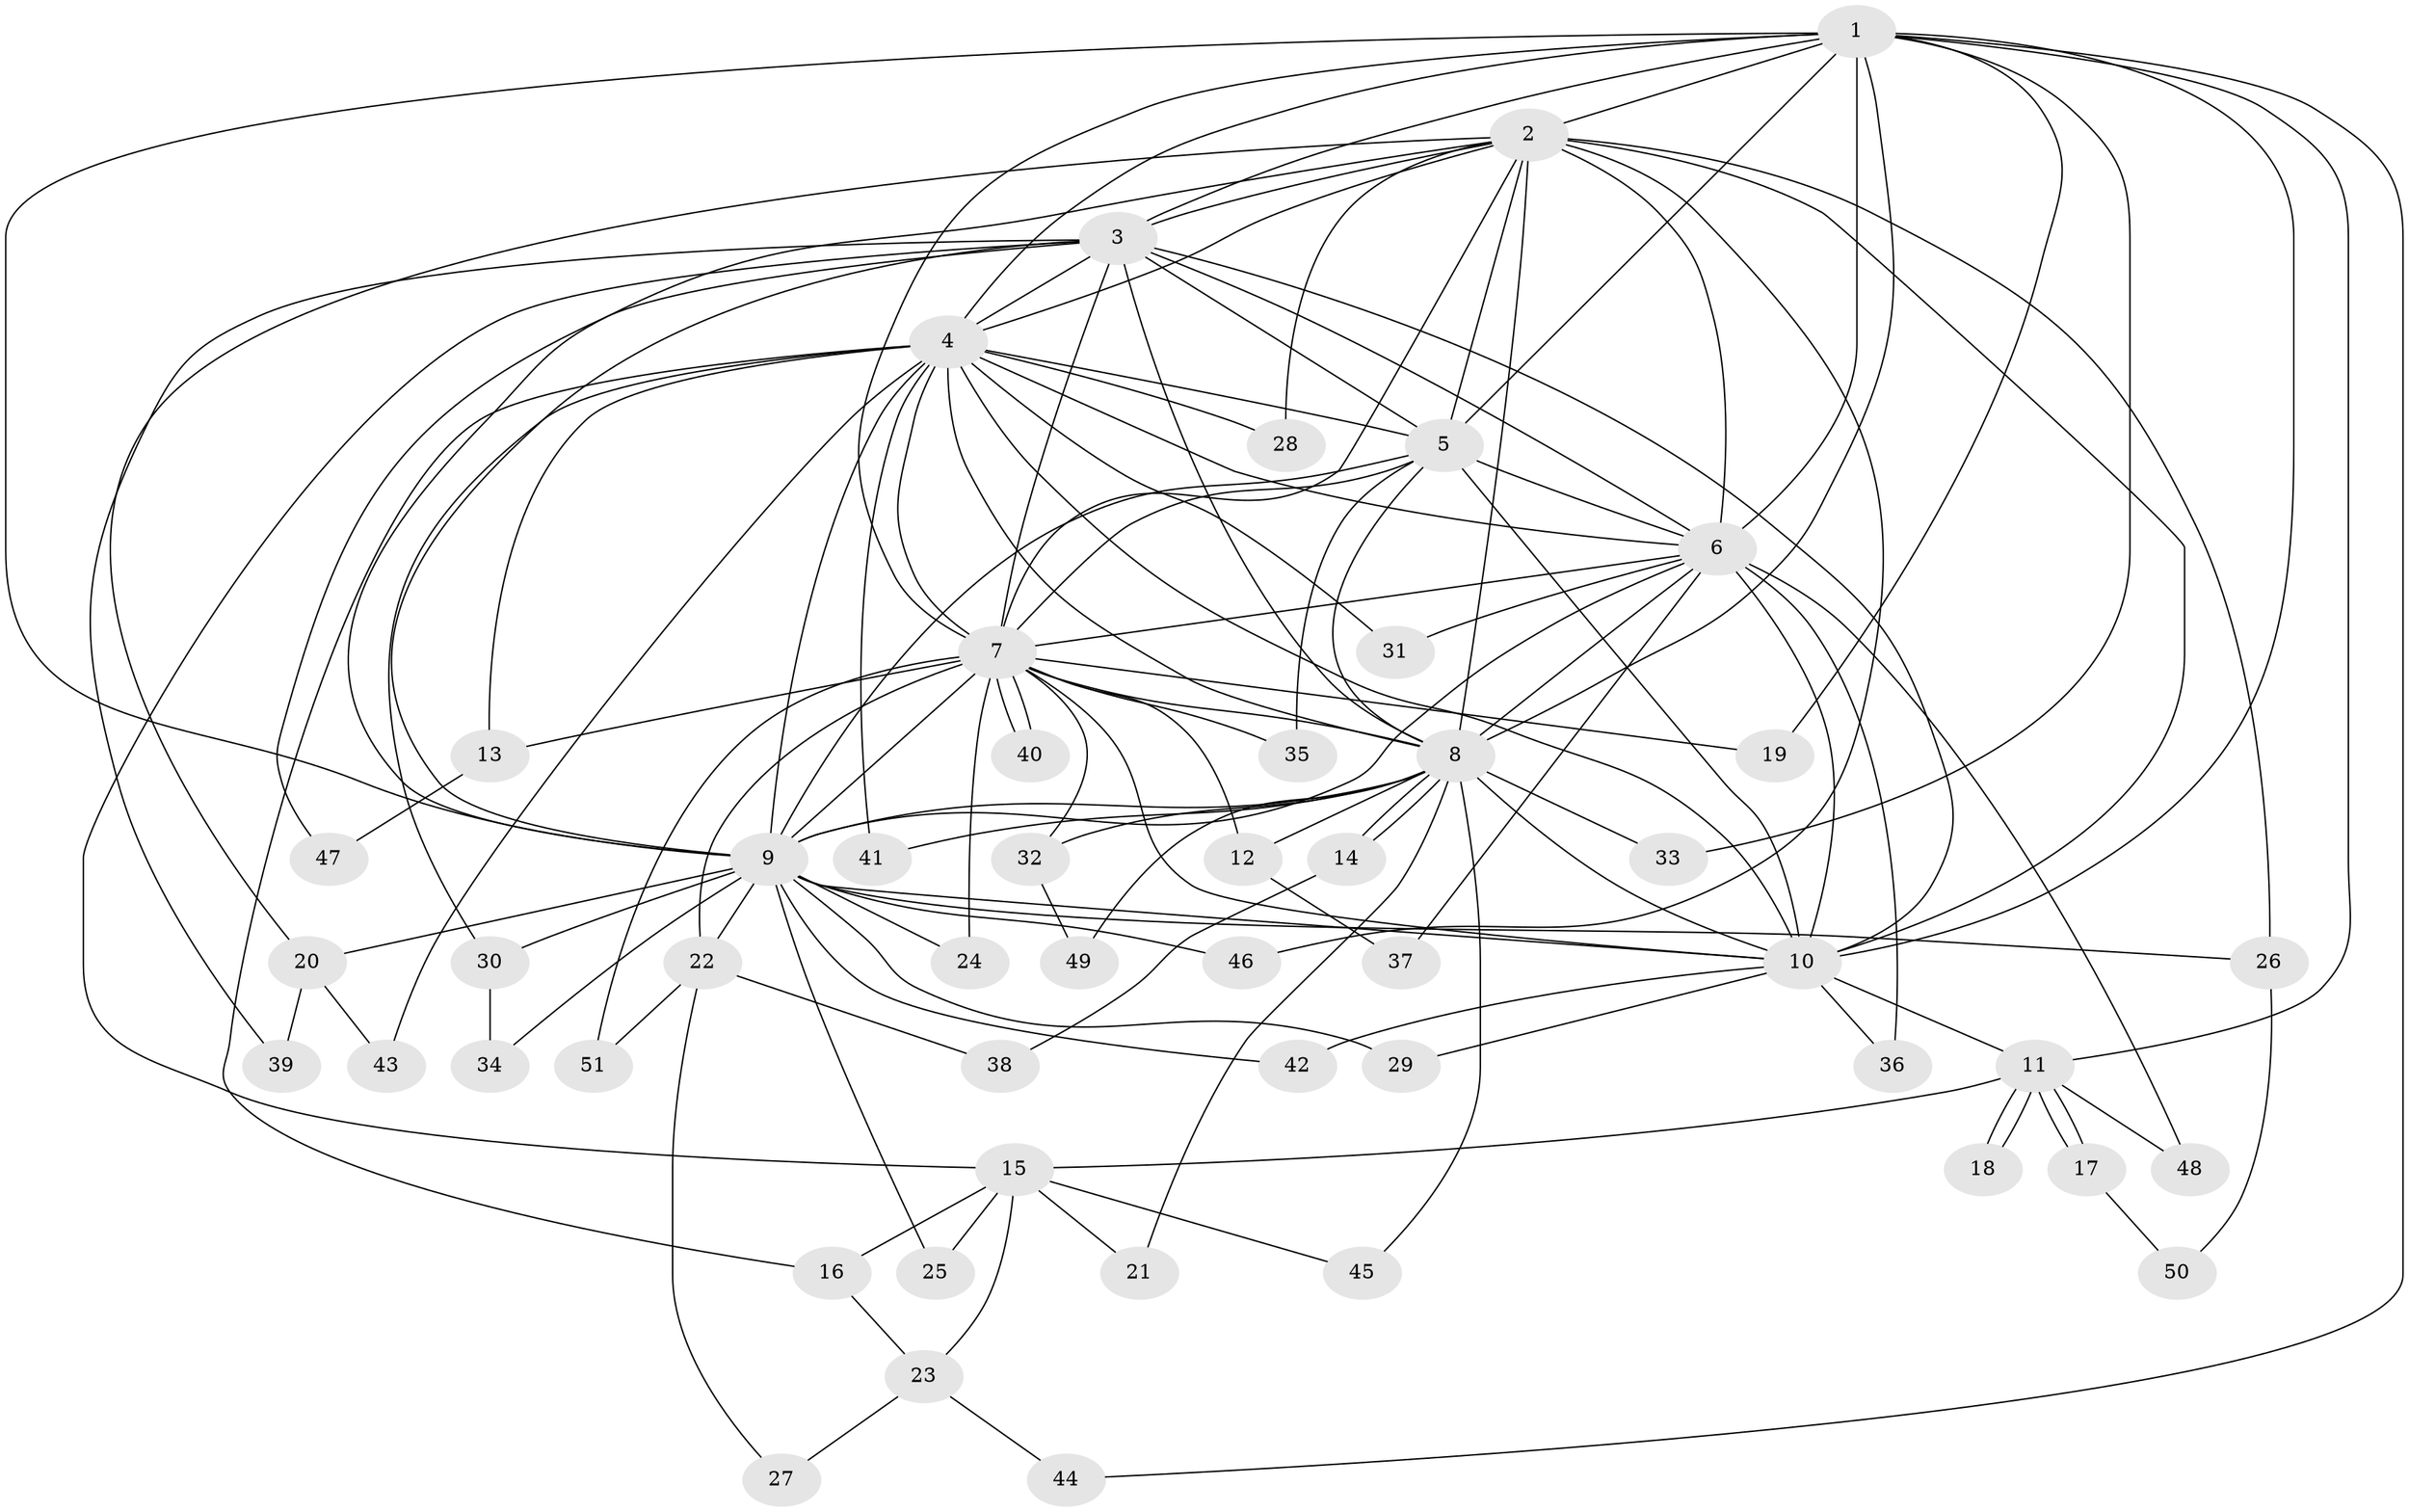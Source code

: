 // coarse degree distribution, {2: 0.38095238095238093, 6: 0.047619047619047616, 8: 0.047619047619047616, 10: 0.09523809523809523, 11: 0.047619047619047616, 7: 0.047619047619047616, 3: 0.14285714285714285, 1: 0.047619047619047616, 12: 0.047619047619047616, 4: 0.09523809523809523}
// Generated by graph-tools (version 1.1) at 2025/36/03/04/25 23:36:25]
// undirected, 51 vertices, 127 edges
graph export_dot {
  node [color=gray90,style=filled];
  1;
  2;
  3;
  4;
  5;
  6;
  7;
  8;
  9;
  10;
  11;
  12;
  13;
  14;
  15;
  16;
  17;
  18;
  19;
  20;
  21;
  22;
  23;
  24;
  25;
  26;
  27;
  28;
  29;
  30;
  31;
  32;
  33;
  34;
  35;
  36;
  37;
  38;
  39;
  40;
  41;
  42;
  43;
  44;
  45;
  46;
  47;
  48;
  49;
  50;
  51;
  1 -- 2;
  1 -- 3;
  1 -- 4;
  1 -- 5;
  1 -- 6;
  1 -- 7;
  1 -- 8;
  1 -- 9;
  1 -- 10;
  1 -- 11;
  1 -- 19;
  1 -- 33;
  1 -- 44;
  2 -- 3;
  2 -- 4;
  2 -- 5;
  2 -- 6;
  2 -- 7;
  2 -- 8;
  2 -- 9;
  2 -- 10;
  2 -- 20;
  2 -- 26;
  2 -- 28;
  2 -- 46;
  3 -- 4;
  3 -- 5;
  3 -- 6;
  3 -- 7;
  3 -- 8;
  3 -- 9;
  3 -- 10;
  3 -- 15;
  3 -- 39;
  3 -- 47;
  4 -- 5;
  4 -- 6;
  4 -- 7;
  4 -- 8;
  4 -- 9;
  4 -- 10;
  4 -- 13;
  4 -- 16;
  4 -- 28;
  4 -- 30;
  4 -- 31;
  4 -- 41;
  4 -- 43;
  5 -- 6;
  5 -- 7;
  5 -- 8;
  5 -- 9;
  5 -- 10;
  5 -- 35;
  6 -- 7;
  6 -- 8;
  6 -- 9;
  6 -- 10;
  6 -- 31;
  6 -- 36;
  6 -- 37;
  6 -- 48;
  7 -- 8;
  7 -- 9;
  7 -- 10;
  7 -- 12;
  7 -- 13;
  7 -- 19;
  7 -- 22;
  7 -- 24;
  7 -- 32;
  7 -- 35;
  7 -- 40;
  7 -- 40;
  7 -- 51;
  8 -- 9;
  8 -- 10;
  8 -- 12;
  8 -- 14;
  8 -- 14;
  8 -- 21;
  8 -- 32;
  8 -- 33;
  8 -- 41;
  8 -- 45;
  8 -- 49;
  9 -- 10;
  9 -- 20;
  9 -- 22;
  9 -- 24;
  9 -- 25;
  9 -- 26;
  9 -- 29;
  9 -- 30;
  9 -- 34;
  9 -- 42;
  9 -- 46;
  10 -- 11;
  10 -- 29;
  10 -- 36;
  10 -- 42;
  11 -- 15;
  11 -- 17;
  11 -- 17;
  11 -- 18;
  11 -- 18;
  11 -- 48;
  12 -- 37;
  13 -- 47;
  14 -- 38;
  15 -- 16;
  15 -- 21;
  15 -- 23;
  15 -- 25;
  15 -- 45;
  16 -- 23;
  17 -- 50;
  20 -- 39;
  20 -- 43;
  22 -- 27;
  22 -- 38;
  22 -- 51;
  23 -- 27;
  23 -- 44;
  26 -- 50;
  30 -- 34;
  32 -- 49;
}
